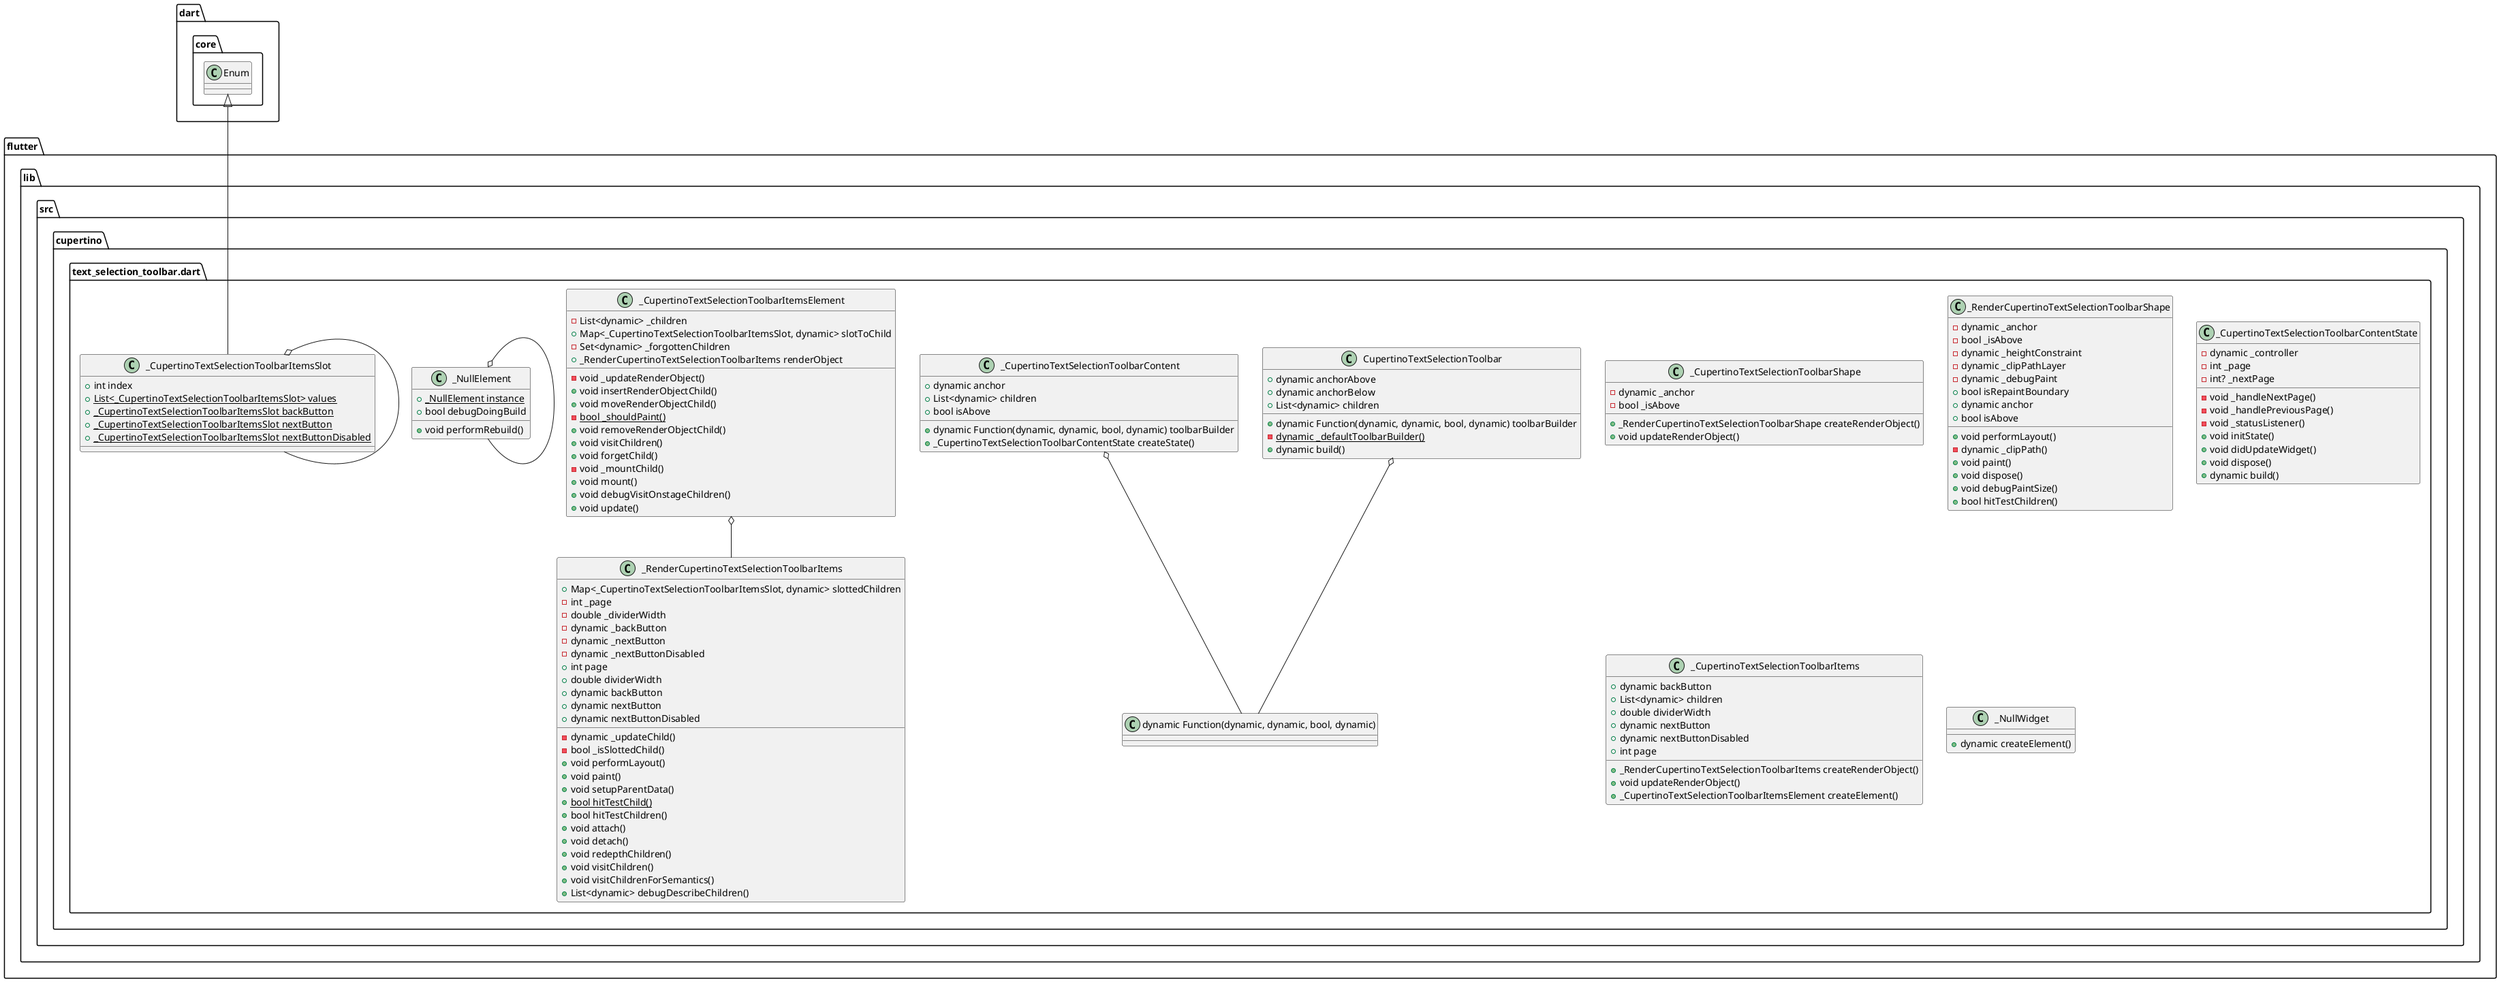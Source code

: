 @startuml
set namespaceSeparator ::

class "flutter::lib::src::cupertino::text_selection_toolbar.dart::CupertinoTextSelectionToolbar" {
  +dynamic anchorAbove
  +dynamic anchorBelow
  +List<dynamic> children
  +dynamic Function(dynamic, dynamic, bool, dynamic) toolbarBuilder
  {static} -dynamic _defaultToolbarBuilder()
  +dynamic build()
}

"flutter::lib::src::cupertino::text_selection_toolbar.dart::CupertinoTextSelectionToolbar" o-- "flutter::lib::src::cupertino::text_selection_toolbar.dart::dynamic Function(dynamic, dynamic, bool, dynamic)"

class "flutter::lib::src::cupertino::text_selection_toolbar.dart::_CupertinoTextSelectionToolbarShape" {
  -dynamic _anchor
  -bool _isAbove
  +_RenderCupertinoTextSelectionToolbarShape createRenderObject()
  +void updateRenderObject()
}

class "flutter::lib::src::cupertino::text_selection_toolbar.dart::_RenderCupertinoTextSelectionToolbarShape" {
  -dynamic _anchor
  -bool _isAbove
  -dynamic _heightConstraint
  -dynamic _clipPathLayer
  -dynamic _debugPaint
  +bool isRepaintBoundary
  +dynamic anchor
  +bool isAbove
  +void performLayout()
  -dynamic _clipPath()
  +void paint()
  +void dispose()
  +void debugPaintSize()
  +bool hitTestChildren()
}

class "flutter::lib::src::cupertino::text_selection_toolbar.dart::_CupertinoTextSelectionToolbarContent" {
  +dynamic anchor
  +List<dynamic> children
  +bool isAbove
  +dynamic Function(dynamic, dynamic, bool, dynamic) toolbarBuilder
  +_CupertinoTextSelectionToolbarContentState createState()
}

"flutter::lib::src::cupertino::text_selection_toolbar.dart::_CupertinoTextSelectionToolbarContent" o-- "flutter::lib::src::cupertino::text_selection_toolbar.dart::dynamic Function(dynamic, dynamic, bool, dynamic)"

class "flutter::lib::src::cupertino::text_selection_toolbar.dart::_CupertinoTextSelectionToolbarContentState" {
  -dynamic _controller
  -int _page
  -int? _nextPage
  -void _handleNextPage()
  -void _handlePreviousPage()
  -void _statusListener()
  +void initState()
  +void didUpdateWidget()
  +void dispose()
  +dynamic build()
}

class "flutter::lib::src::cupertino::text_selection_toolbar.dart::_CupertinoTextSelectionToolbarItems" {
  +dynamic backButton
  +List<dynamic> children
  +double dividerWidth
  +dynamic nextButton
  +dynamic nextButtonDisabled
  +int page
  +_RenderCupertinoTextSelectionToolbarItems createRenderObject()
  +void updateRenderObject()
  +_CupertinoTextSelectionToolbarItemsElement createElement()
}

class "flutter::lib::src::cupertino::text_selection_toolbar.dart::_CupertinoTextSelectionToolbarItemsElement" {
  -List<dynamic> _children
  +Map<_CupertinoTextSelectionToolbarItemsSlot, dynamic> slotToChild
  -Set<dynamic> _forgottenChildren
  +_RenderCupertinoTextSelectionToolbarItems renderObject
  -void _updateRenderObject()
  +void insertRenderObjectChild()
  +void moveRenderObjectChild()
  {static} -bool _shouldPaint()
  +void removeRenderObjectChild()
  +void visitChildren()
  +void forgetChild()
  -void _mountChild()
  +void mount()
  +void debugVisitOnstageChildren()
  +void update()
}

"flutter::lib::src::cupertino::text_selection_toolbar.dart::_CupertinoTextSelectionToolbarItemsElement" o-- "flutter::lib::src::cupertino::text_selection_toolbar.dart::_RenderCupertinoTextSelectionToolbarItems"

class "flutter::lib::src::cupertino::text_selection_toolbar.dart::_RenderCupertinoTextSelectionToolbarItems" {
  +Map<_CupertinoTextSelectionToolbarItemsSlot, dynamic> slottedChildren
  -int _page
  -double _dividerWidth
  -dynamic _backButton
  -dynamic _nextButton
  -dynamic _nextButtonDisabled
  +int page
  +double dividerWidth
  +dynamic backButton
  +dynamic nextButton
  +dynamic nextButtonDisabled
  -dynamic _updateChild()
  -bool _isSlottedChild()
  +void performLayout()
  +void paint()
  +void setupParentData()
  {static} +bool hitTestChild()
  +bool hitTestChildren()
  +void attach()
  +void detach()
  +void redepthChildren()
  +void visitChildren()
  +void visitChildrenForSemantics()
  +List<dynamic> debugDescribeChildren()
}

class "flutter::lib::src::cupertino::text_selection_toolbar.dart::_NullElement" {
  {static} +_NullElement instance
  +bool debugDoingBuild
  +void performRebuild()
}

"flutter::lib::src::cupertino::text_selection_toolbar.dart::_NullElement" o-- "flutter::lib::src::cupertino::text_selection_toolbar.dart::_NullElement"

class "flutter::lib::src::cupertino::text_selection_toolbar.dart::_NullWidget" {
  +dynamic createElement()
}

class "flutter::lib::src::cupertino::text_selection_toolbar.dart::_CupertinoTextSelectionToolbarItemsSlot" {
  +int index
  {static} +List<_CupertinoTextSelectionToolbarItemsSlot> values
  {static} +_CupertinoTextSelectionToolbarItemsSlot backButton
  {static} +_CupertinoTextSelectionToolbarItemsSlot nextButton
  {static} +_CupertinoTextSelectionToolbarItemsSlot nextButtonDisabled
}

"flutter::lib::src::cupertino::text_selection_toolbar.dart::_CupertinoTextSelectionToolbarItemsSlot" o-- "flutter::lib::src::cupertino::text_selection_toolbar.dart::_CupertinoTextSelectionToolbarItemsSlot"
"dart::core::Enum" <|-- "flutter::lib::src::cupertino::text_selection_toolbar.dart::_CupertinoTextSelectionToolbarItemsSlot"


@enduml